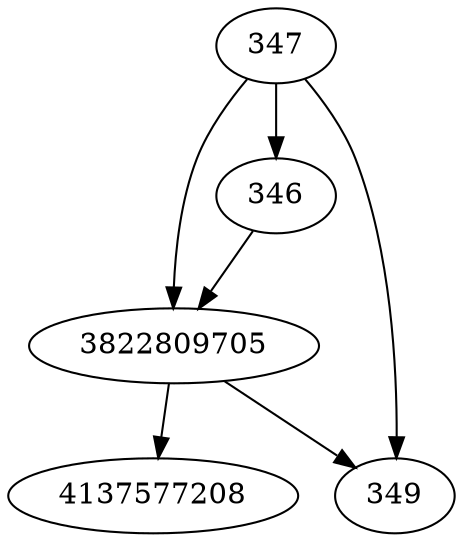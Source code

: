 strict digraph  {
3822809705;
4137577208;
346;
347;
349;
3822809705 -> 349;
3822809705 -> 4137577208;
346 -> 3822809705;
347 -> 349;
347 -> 346;
347 -> 3822809705;
}
